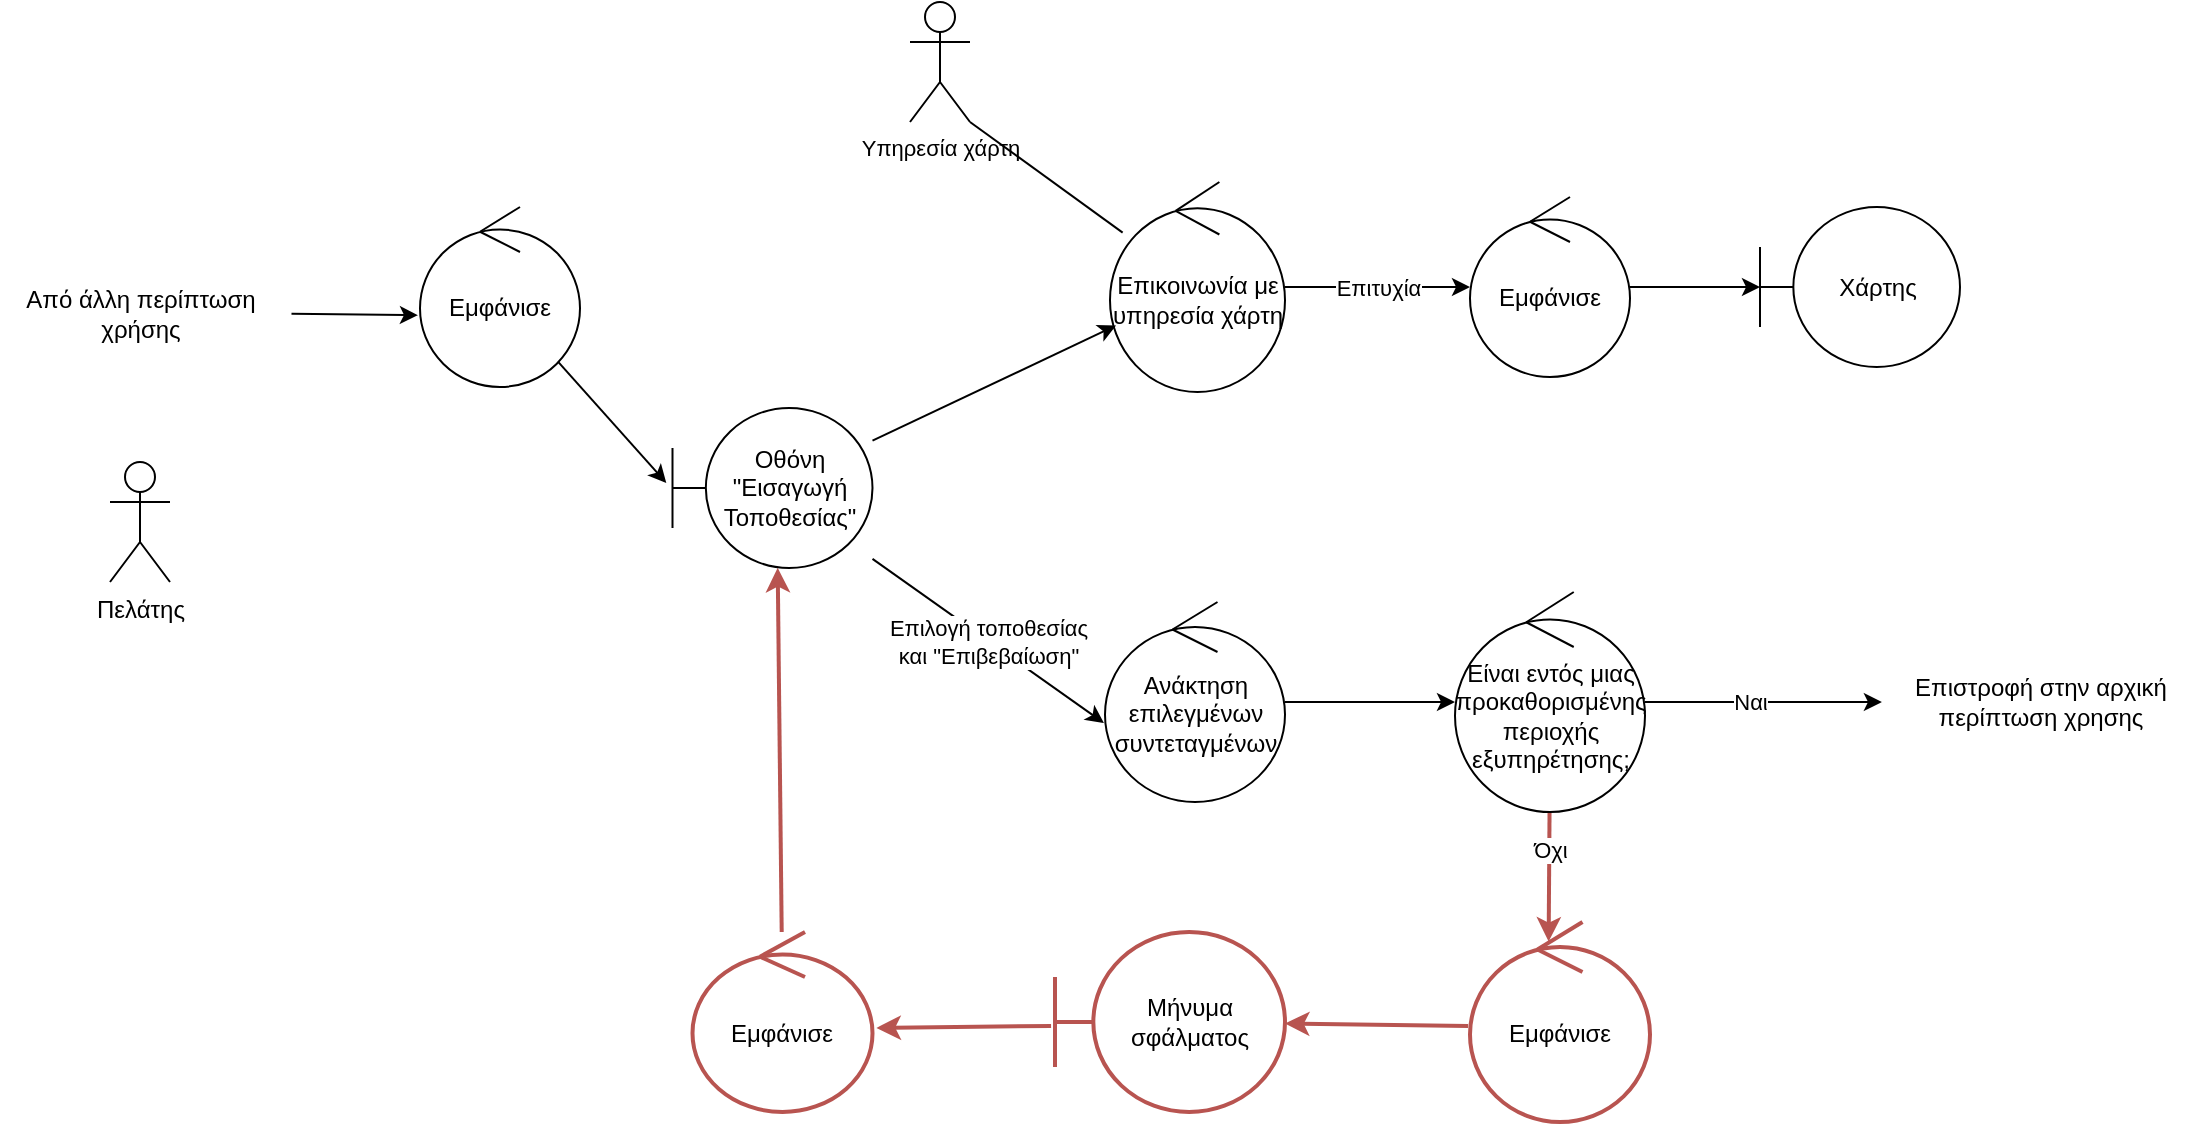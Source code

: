 <mxfile>
    <diagram id="B38KJdyEP_mGqIDorF1P" name="Page-1">
        <mxGraphModel dx="1207" dy="2052" grid="1" gridSize="10" guides="1" tooltips="1" connect="1" arrows="1" fold="1" page="1" pageScale="1" pageWidth="850" pageHeight="1100" math="0" shadow="0">
            <root>
                <mxCell id="0"/>
                <mxCell id="1" parent="0"/>
                <mxCell id="21" style="edgeStyle=none;html=1;strokeColor=#FFFFFF;exitX=1;exitY=0.333;exitDx=0;exitDy=0;exitPerimeter=0;entryX=-0.035;entryY=0.562;entryDx=0;entryDy=0;entryPerimeter=0;" parent="1" source="2" target="83" edge="1">
                    <mxGeometry relative="1" as="geometry">
                        <mxPoint x="150.22" y="395.09" as="targetPoint"/>
                    </mxGeometry>
                </mxCell>
                <mxCell id="2" value="Πελάτης" style="shape=umlActor;verticalLabelPosition=bottom;verticalAlign=top;html=1;" parent="1" vertex="1">
                    <mxGeometry x="230" y="60" width="30" height="60" as="geometry"/>
                </mxCell>
                <mxCell id="7" value="" style="edgeStyle=none;html=1;exitX=1.041;exitY=0.498;exitDx=0;exitDy=0;exitPerimeter=0;strokeWidth=1;entryX=-0.013;entryY=0.601;entryDx=0;entryDy=0;entryPerimeter=0;" parent="1" source="48" target="82" edge="1">
                    <mxGeometry relative="1" as="geometry">
                        <mxPoint x="390" y="197" as="sourcePoint"/>
                    </mxGeometry>
                </mxCell>
                <mxCell id="79" value="Επιτυχία" style="edgeStyle=none;html=1;" parent="1" source="6" target="76" edge="1">
                    <mxGeometry relative="1" as="geometry"/>
                </mxCell>
                <mxCell id="86" style="edgeStyle=none;html=1;entryX=1;entryY=1;entryDx=0;entryDy=0;entryPerimeter=0;endArrow=none;endFill=0;" parent="1" source="6" target="66" edge="1">
                    <mxGeometry relative="1" as="geometry"/>
                </mxCell>
                <mxCell id="6" value="Επικοινωνία με υπηρεσία χάρτη" style="ellipse;shape=umlControl;whiteSpace=wrap;html=1;strokeWidth=1;" parent="1" vertex="1">
                    <mxGeometry x="730" y="-80" width="87.5" height="105" as="geometry"/>
                </mxCell>
                <mxCell id="10" value="Χάρτης" style="shape=umlBoundary;whiteSpace=wrap;html=1;" parent="1" vertex="1">
                    <mxGeometry x="1055" y="-67.5" width="100" height="80" as="geometry"/>
                </mxCell>
                <mxCell id="33" style="edgeStyle=none;html=1;strokeColor=default;" parent="1" source="28" target="32" edge="1">
                    <mxGeometry relative="1" as="geometry"/>
                </mxCell>
                <mxCell id="28" value="Ανάκτηση επιλεγμένων συντεταγμένων" style="ellipse;shape=umlControl;whiteSpace=wrap;html=1;" parent="1" vertex="1">
                    <mxGeometry x="727.5" y="130" width="90" height="100" as="geometry"/>
                </mxCell>
                <mxCell id="35" style="edgeStyle=none;html=1;strokeColor=default;entryX=-0.027;entryY=0.5;entryDx=0;entryDy=0;entryPerimeter=0;" parent="1" source="32" target="73" edge="1">
                    <mxGeometry relative="1" as="geometry">
                        <mxPoint x="1096.04" y="183" as="targetPoint"/>
                    </mxGeometry>
                </mxCell>
                <mxCell id="36" value="Ναι" style="edgeLabel;html=1;align=center;verticalAlign=middle;resizable=0;points=[];" parent="35" connectable="0" vertex="1">
                    <mxGeometry x="-0.385" y="2" relative="1" as="geometry">
                        <mxPoint x="16" y="2" as="offset"/>
                    </mxGeometry>
                </mxCell>
                <mxCell id="51" style="edgeStyle=none;html=1;entryX=0.437;entryY=0.098;entryDx=0;entryDy=0;entryPerimeter=0;strokeColor=#B85450;strokeWidth=2;" parent="1" source="32" target="50" edge="1">
                    <mxGeometry relative="1" as="geometry"/>
                </mxCell>
                <mxCell id="52" value="Όχι" style="edgeLabel;html=1;align=center;verticalAlign=middle;resizable=0;points=[];" parent="51" connectable="0" vertex="1">
                    <mxGeometry x="-0.43" relative="1" as="geometry">
                        <mxPoint as="offset"/>
                    </mxGeometry>
                </mxCell>
                <mxCell id="32" value="Είναι εντός μιας προκαθορισμένης περιοχής εξυπηρέτησης;" style="ellipse;shape=umlControl;whiteSpace=wrap;html=1;" parent="1" vertex="1">
                    <mxGeometry x="902.5" y="125" width="95" height="110" as="geometry"/>
                </mxCell>
                <mxCell id="48" value="Από άλλη περίπτωση&lt;br&gt;χρήσης" style="text;html=1;align=center;verticalAlign=middle;resizable=0;points=[];autosize=1;strokeColor=none;fillColor=none;strokeWidth=2;" parent="1" vertex="1">
                    <mxGeometry x="175" y="-34" width="140" height="40" as="geometry"/>
                </mxCell>
                <mxCell id="57" style="edgeStyle=none;html=1;strokeColor=#B85450;strokeWidth=2;exitX=-0.011;exitY=0.52;exitDx=0;exitDy=0;exitPerimeter=0;" parent="1" source="50" target="55" edge="1">
                    <mxGeometry relative="1" as="geometry"/>
                </mxCell>
                <mxCell id="50" value="Εμφάνισε" style="ellipse;shape=umlControl;whiteSpace=wrap;html=1;strokeWidth=2;strokeColor=#B85450;" parent="1" vertex="1">
                    <mxGeometry x="910" y="290" width="90" height="100" as="geometry"/>
                </mxCell>
                <mxCell id="60" style="edgeStyle=none;html=1;strokeColor=#B85450;strokeWidth=2;exitX=-0.017;exitY=0.522;exitDx=0;exitDy=0;exitPerimeter=0;entryX=1.022;entryY=0.533;entryDx=0;entryDy=0;entryPerimeter=0;" parent="1" source="55" target="59" edge="1">
                    <mxGeometry relative="1" as="geometry">
                        <mxPoint x="490" y="530" as="targetPoint"/>
                    </mxGeometry>
                </mxCell>
                <mxCell id="55" value="Μήνυμα σφάλματος" style="shape=umlBoundary;whiteSpace=wrap;html=1;strokeWidth=2;strokeColor=#B85450;" parent="1" vertex="1">
                    <mxGeometry x="702.5" y="295" width="115" height="90" as="geometry"/>
                </mxCell>
                <mxCell id="91" style="edgeStyle=none;html=1;entryX=0.526;entryY=0.999;entryDx=0;entryDy=0;entryPerimeter=0;endArrow=classic;endFill=1;strokeColor=#B85450;strokeWidth=2;" parent="1" source="59" target="83" edge="1">
                    <mxGeometry relative="1" as="geometry"/>
                </mxCell>
                <mxCell id="59" value="Εμφάνισε" style="ellipse;shape=umlControl;whiteSpace=wrap;html=1;strokeWidth=2;strokeColor=#B85450;" parent="1" vertex="1">
                    <mxGeometry x="521.25" y="295" width="90" height="90" as="geometry"/>
                </mxCell>
                <mxCell id="66" value="Υπηρεσία χάρτη" style="shape=umlActor;verticalLabelPosition=bottom;verticalAlign=top;html=1;fontSize=11;" parent="1" vertex="1">
                    <mxGeometry x="630" y="-170" width="30" height="60" as="geometry"/>
                </mxCell>
                <mxCell id="73" value="Επιστροφή στην αρχική&lt;br&gt;περίπτωση χρησης" style="text;html=1;align=center;verticalAlign=middle;resizable=0;points=[];autosize=1;strokeColor=none;fillColor=none;" parent="1" vertex="1">
                    <mxGeometry x="1120" y="160" width="150" height="40" as="geometry"/>
                </mxCell>
                <mxCell id="80" value="" style="edgeStyle=none;html=1;" parent="1" source="76" target="10" edge="1">
                    <mxGeometry relative="1" as="geometry"/>
                </mxCell>
                <mxCell id="76" value="Εμφάνισε" style="ellipse;shape=umlControl;whiteSpace=wrap;html=1;" parent="1" vertex="1">
                    <mxGeometry x="910" y="-72.5" width="80" height="90" as="geometry"/>
                </mxCell>
                <mxCell id="84" style="edgeStyle=none;html=1;entryX=-0.031;entryY=0.468;entryDx=0;entryDy=0;entryPerimeter=0;" parent="1" source="82" target="83" edge="1">
                    <mxGeometry relative="1" as="geometry"/>
                </mxCell>
                <mxCell id="82" value="Εμφάνισε" style="ellipse;shape=umlControl;whiteSpace=wrap;html=1;" parent="1" vertex="1">
                    <mxGeometry x="385" y="-67.5" width="80" height="90" as="geometry"/>
                </mxCell>
                <mxCell id="85" value="" style="edgeStyle=none;html=1;" parent="1" source="83" target="6" edge="1">
                    <mxGeometry relative="1" as="geometry"/>
                </mxCell>
                <mxCell id="87" value="Επιλογή τοποθεσίας&lt;br&gt;και &quot;Επιβεβαίωση&quot;" style="edgeStyle=none;html=1;entryX=-0.006;entryY=0.605;entryDx=0;entryDy=0;entryPerimeter=0;" parent="1" source="83" target="28" edge="1">
                    <mxGeometry relative="1" as="geometry"/>
                </mxCell>
                <mxCell id="83" value="Οθόνη &quot;Εισαγωγή Τοποθεσίας&quot;" style="shape=umlBoundary;whiteSpace=wrap;html=1;" parent="1" vertex="1">
                    <mxGeometry x="511.25" y="33" width="100" height="80" as="geometry"/>
                </mxCell>
            </root>
        </mxGraphModel>
    </diagram>
</mxfile>